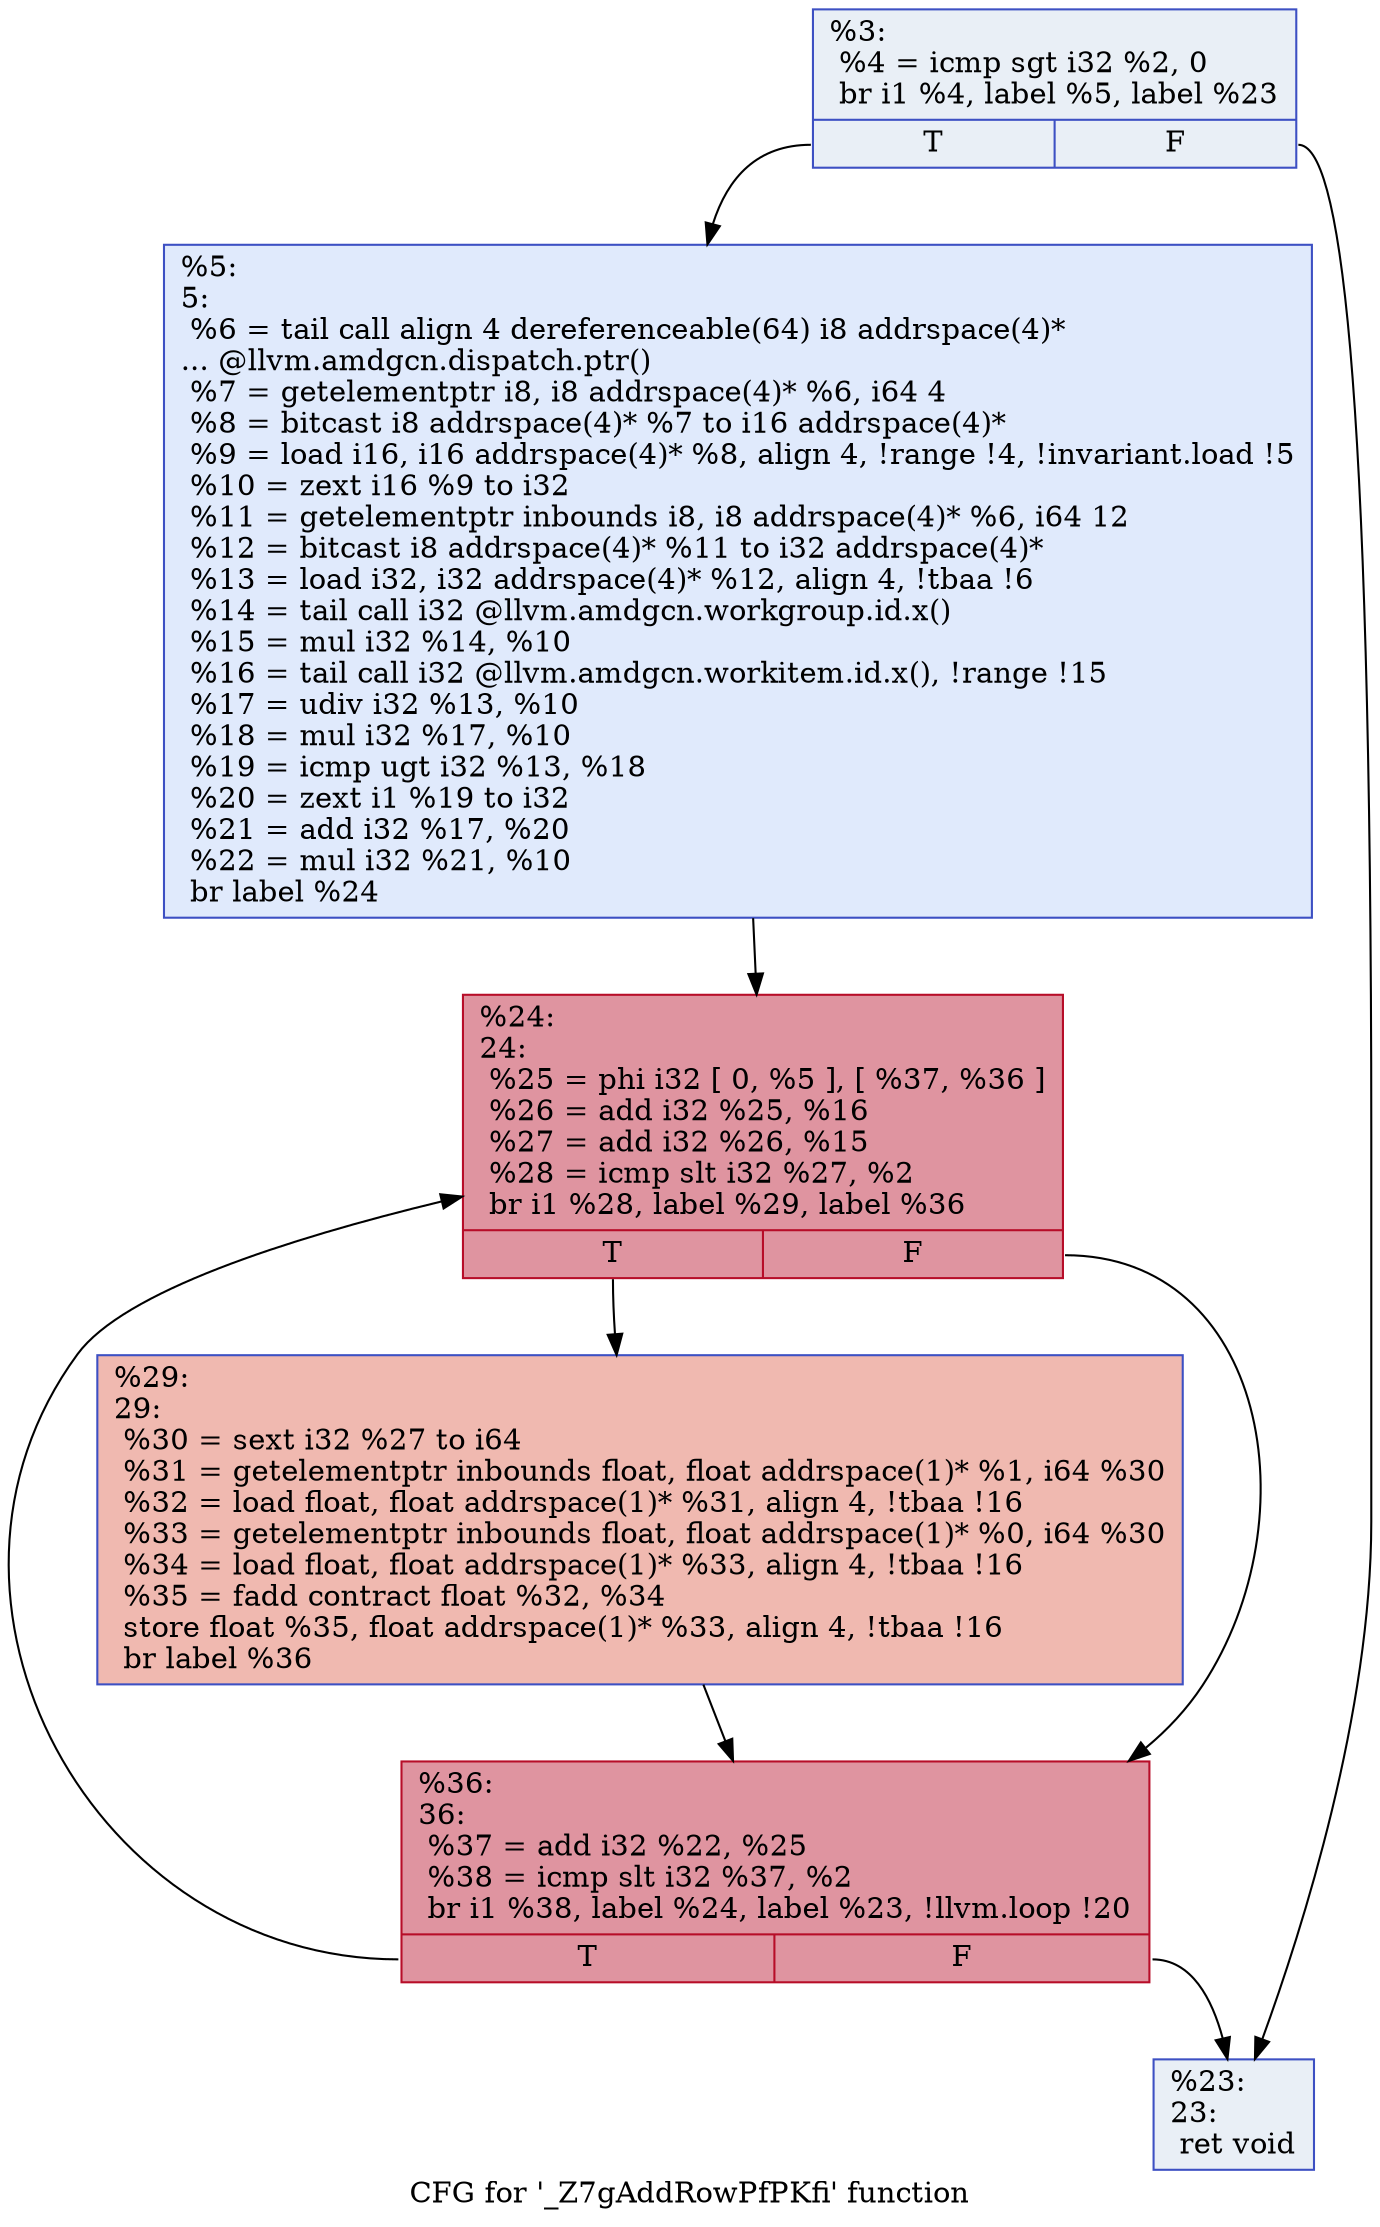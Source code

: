 digraph "CFG for '_Z7gAddRowPfPKfi' function" {
	label="CFG for '_Z7gAddRowPfPKfi' function";

	Node0x4bf4550 [shape=record,color="#3d50c3ff", style=filled, fillcolor="#cedaeb70",label="{%3:\l  %4 = icmp sgt i32 %2, 0\l  br i1 %4, label %5, label %23\l|{<s0>T|<s1>F}}"];
	Node0x4bf4550:s0 -> Node0x4bf4c90;
	Node0x4bf4550:s1 -> Node0x4bf4d20;
	Node0x4bf4c90 [shape=record,color="#3d50c3ff", style=filled, fillcolor="#b9d0f970",label="{%5:\l5:                                                \l  %6 = tail call align 4 dereferenceable(64) i8 addrspace(4)*\l... @llvm.amdgcn.dispatch.ptr()\l  %7 = getelementptr i8, i8 addrspace(4)* %6, i64 4\l  %8 = bitcast i8 addrspace(4)* %7 to i16 addrspace(4)*\l  %9 = load i16, i16 addrspace(4)* %8, align 4, !range !4, !invariant.load !5\l  %10 = zext i16 %9 to i32\l  %11 = getelementptr inbounds i8, i8 addrspace(4)* %6, i64 12\l  %12 = bitcast i8 addrspace(4)* %11 to i32 addrspace(4)*\l  %13 = load i32, i32 addrspace(4)* %12, align 4, !tbaa !6\l  %14 = tail call i32 @llvm.amdgcn.workgroup.id.x()\l  %15 = mul i32 %14, %10\l  %16 = tail call i32 @llvm.amdgcn.workitem.id.x(), !range !15\l  %17 = udiv i32 %13, %10\l  %18 = mul i32 %17, %10\l  %19 = icmp ugt i32 %13, %18\l  %20 = zext i1 %19 to i32\l  %21 = add i32 %17, %20\l  %22 = mul i32 %21, %10\l  br label %24\l}"];
	Node0x4bf4c90 -> Node0x4bf6c20;
	Node0x4bf4d20 [shape=record,color="#3d50c3ff", style=filled, fillcolor="#cedaeb70",label="{%23:\l23:                                               \l  ret void\l}"];
	Node0x4bf6c20 [shape=record,color="#b70d28ff", style=filled, fillcolor="#b70d2870",label="{%24:\l24:                                               \l  %25 = phi i32 [ 0, %5 ], [ %37, %36 ]\l  %26 = add i32 %25, %16\l  %27 = add i32 %26, %15\l  %28 = icmp slt i32 %27, %2\l  br i1 %28, label %29, label %36\l|{<s0>T|<s1>F}}"];
	Node0x4bf6c20:s0 -> Node0x4bf7020;
	Node0x4bf6c20:s1 -> Node0x4bf6d70;
	Node0x4bf7020 [shape=record,color="#3d50c3ff", style=filled, fillcolor="#de614d70",label="{%29:\l29:                                               \l  %30 = sext i32 %27 to i64\l  %31 = getelementptr inbounds float, float addrspace(1)* %1, i64 %30\l  %32 = load float, float addrspace(1)* %31, align 4, !tbaa !16\l  %33 = getelementptr inbounds float, float addrspace(1)* %0, i64 %30\l  %34 = load float, float addrspace(1)* %33, align 4, !tbaa !16\l  %35 = fadd contract float %32, %34\l  store float %35, float addrspace(1)* %33, align 4, !tbaa !16\l  br label %36\l}"];
	Node0x4bf7020 -> Node0x4bf6d70;
	Node0x4bf6d70 [shape=record,color="#b70d28ff", style=filled, fillcolor="#b70d2870",label="{%36:\l36:                                               \l  %37 = add i32 %22, %25\l  %38 = icmp slt i32 %37, %2\l  br i1 %38, label %24, label %23, !llvm.loop !20\l|{<s0>T|<s1>F}}"];
	Node0x4bf6d70:s0 -> Node0x4bf6c20;
	Node0x4bf6d70:s1 -> Node0x4bf4d20;
}

